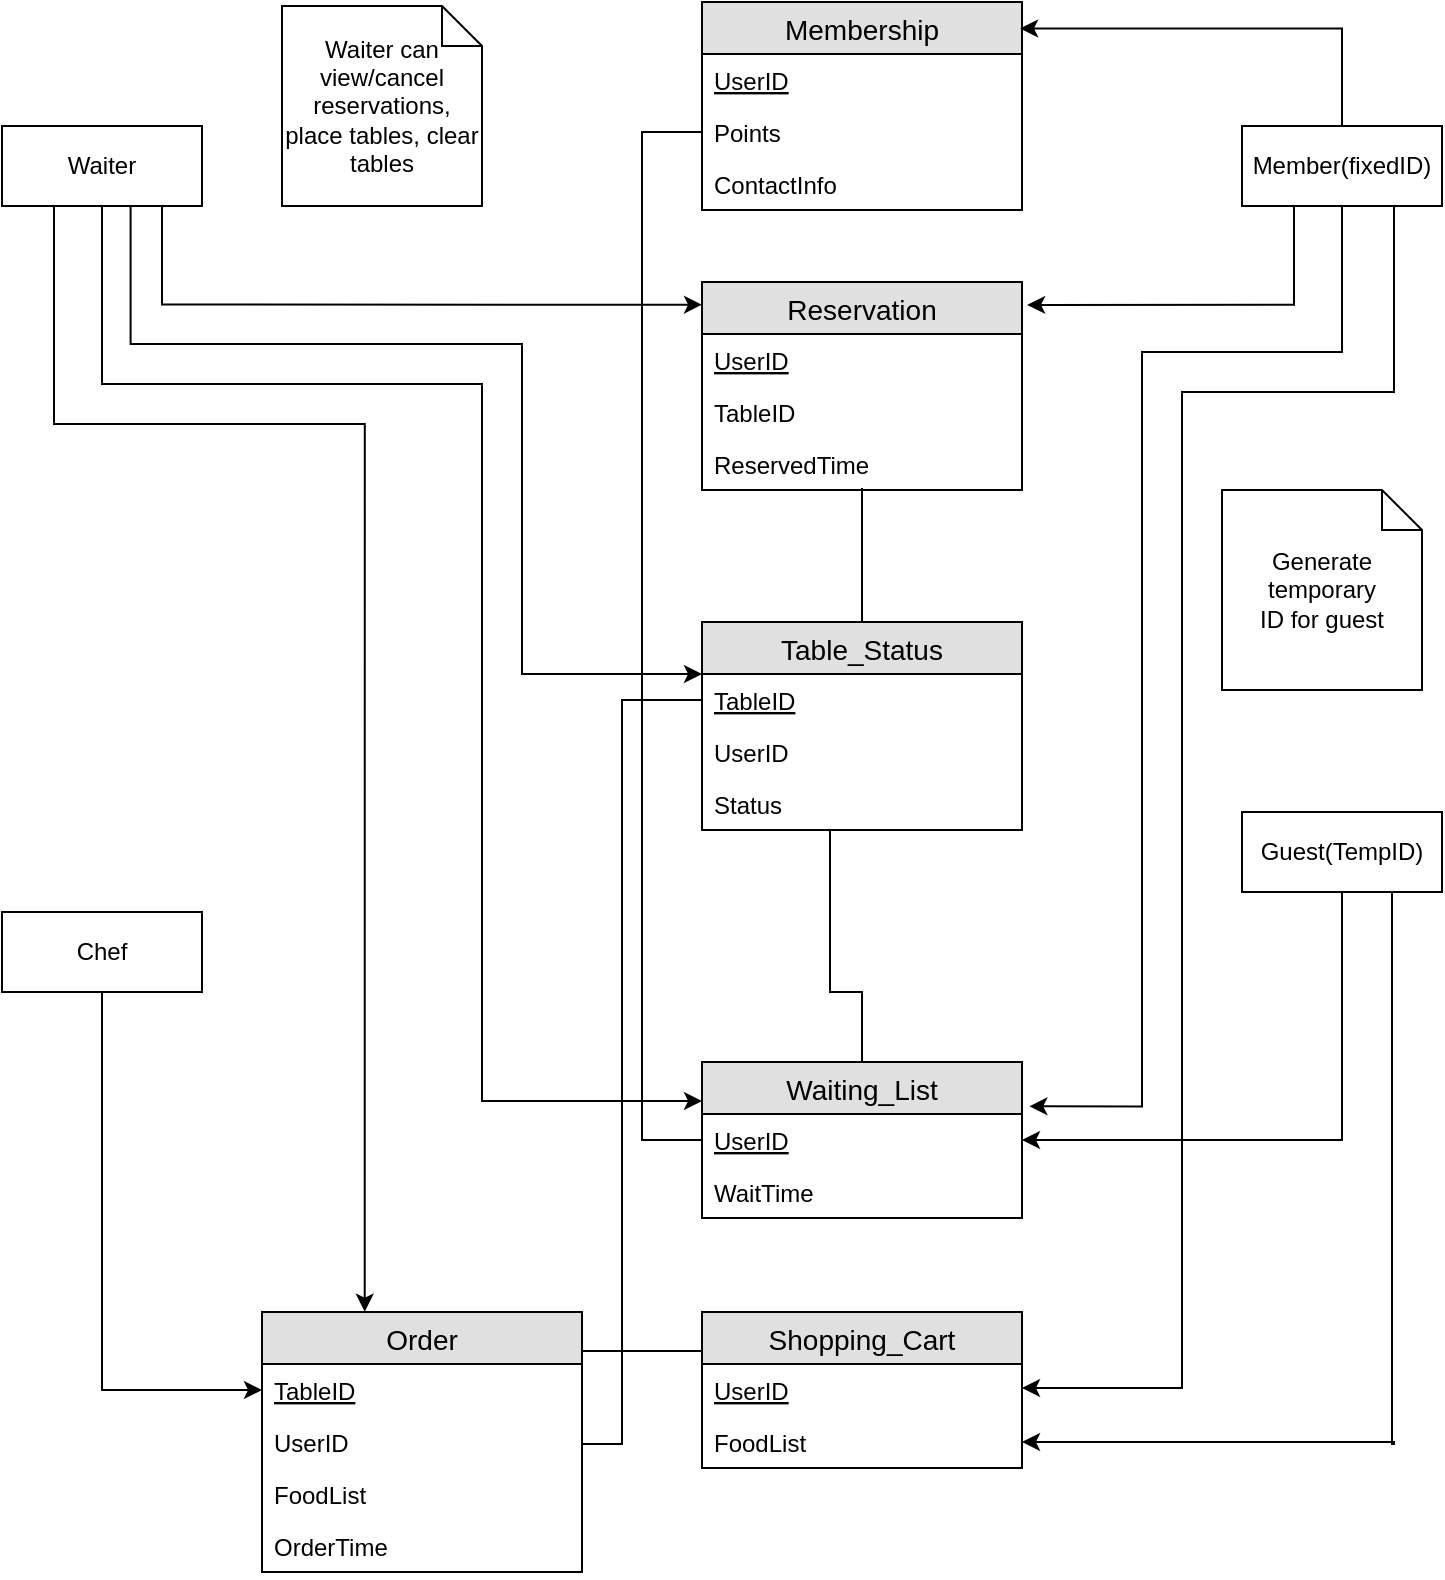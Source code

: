 <mxfile version="12.5.5" type="google"><diagram id="C5RBs43oDa-KdzZeNtuy" name="Page-1"><mxGraphModel dx="1108" dy="457" grid="1" gridSize="10" guides="1" tooltips="1" connect="1" arrows="1" fold="1" page="1" pageScale="1" pageWidth="827" pageHeight="1169" math="0" shadow="0"><root><mxCell id="WIyWlLk6GJQsqaUBKTNV-0"/><mxCell id="WIyWlLk6GJQsqaUBKTNV-1" parent="WIyWlLk6GJQsqaUBKTNV-0"/><mxCell id="wDfmNHZZ_WxrGf1CjGCE-0" value="Membership" style="swimlane;fontStyle=0;childLayout=stackLayout;horizontal=1;startSize=26;fillColor=#e0e0e0;horizontalStack=0;resizeParent=1;resizeParentMax=0;resizeLast=0;collapsible=1;marginBottom=0;swimlaneFillColor=#ffffff;align=center;fontSize=14;" parent="WIyWlLk6GJQsqaUBKTNV-1" vertex="1"><mxGeometry x="800" y="75" width="160" height="104" as="geometry"/></mxCell><mxCell id="wDfmNHZZ_WxrGf1CjGCE-1" value="UserID" style="text;strokeColor=none;fillColor=none;spacingLeft=4;spacingRight=4;overflow=hidden;rotatable=0;points=[[0,0.5],[1,0.5]];portConstraint=eastwest;fontSize=12;verticalAlign=middle;fontStyle=4" parent="wDfmNHZZ_WxrGf1CjGCE-0" vertex="1"><mxGeometry y="26" width="160" height="26" as="geometry"/></mxCell><mxCell id="wDfmNHZZ_WxrGf1CjGCE-2" value="Points" style="text;strokeColor=none;fillColor=none;spacingLeft=4;spacingRight=4;overflow=hidden;rotatable=0;points=[[0,0.5],[1,0.5]];portConstraint=eastwest;fontSize=12;" parent="wDfmNHZZ_WxrGf1CjGCE-0" vertex="1"><mxGeometry y="52" width="160" height="26" as="geometry"/></mxCell><mxCell id="wDfmNHZZ_WxrGf1CjGCE-3" value="ContactInfo" style="text;strokeColor=none;fillColor=none;spacingLeft=4;spacingRight=4;overflow=hidden;rotatable=0;points=[[0,0.5],[1,0.5]];portConstraint=eastwest;fontSize=12;" parent="wDfmNHZZ_WxrGf1CjGCE-0" vertex="1"><mxGeometry y="78" width="160" height="26" as="geometry"/></mxCell><mxCell id="wDfmNHZZ_WxrGf1CjGCE-4" value="Reservation" style="swimlane;fontStyle=0;childLayout=stackLayout;horizontal=1;startSize=26;fillColor=#e0e0e0;horizontalStack=0;resizeParent=1;resizeParentMax=0;resizeLast=0;collapsible=1;marginBottom=0;swimlaneFillColor=#ffffff;align=center;fontSize=14;" parent="WIyWlLk6GJQsqaUBKTNV-1" vertex="1"><mxGeometry x="800" y="215" width="160" height="104" as="geometry"><mxRectangle x="800" y="215" width="110" height="26" as="alternateBounds"/></mxGeometry></mxCell><mxCell id="wDfmNHZZ_WxrGf1CjGCE-5" value="UserID" style="text;strokeColor=none;fillColor=none;spacingLeft=4;spacingRight=4;overflow=hidden;rotatable=0;points=[[0,0.5],[1,0.5]];portConstraint=eastwest;fontSize=12;fontStyle=4" parent="wDfmNHZZ_WxrGf1CjGCE-4" vertex="1"><mxGeometry y="26" width="160" height="26" as="geometry"/></mxCell><mxCell id="wDfmNHZZ_WxrGf1CjGCE-6" value="TableID" style="text;strokeColor=none;fillColor=none;spacingLeft=4;spacingRight=4;overflow=hidden;rotatable=0;points=[[0,0.5],[1,0.5]];portConstraint=eastwest;fontSize=12;" parent="wDfmNHZZ_WxrGf1CjGCE-4" vertex="1"><mxGeometry y="52" width="160" height="26" as="geometry"/></mxCell><mxCell id="wDfmNHZZ_WxrGf1CjGCE-7" value="ReservedTime" style="text;strokeColor=none;fillColor=none;spacingLeft=4;spacingRight=4;overflow=hidden;rotatable=0;points=[[0,0.5],[1,0.5]];portConstraint=eastwest;fontSize=12;" parent="wDfmNHZZ_WxrGf1CjGCE-4" vertex="1"><mxGeometry y="78" width="160" height="26" as="geometry"/></mxCell><mxCell id="wDfmNHZZ_WxrGf1CjGCE-64" style="edgeStyle=orthogonalEdgeStyle;rounded=0;orthogonalLoop=1;jettySize=auto;html=1;exitX=0.5;exitY=0;exitDx=0;exitDy=0;endArrow=none;endFill=0;endSize=6;entryX=0.5;entryY=0.962;entryDx=0;entryDy=0;entryPerimeter=0;" parent="WIyWlLk6GJQsqaUBKTNV-1" source="wDfmNHZZ_WxrGf1CjGCE-8" target="wDfmNHZZ_WxrGf1CjGCE-7" edge="1"><mxGeometry relative="1" as="geometry"><Array as="points"><mxPoint x="880" y="346"/><mxPoint x="880" y="346"/></Array><mxPoint x="881" y="330" as="targetPoint"/></mxGeometry></mxCell><mxCell id="wDfmNHZZ_WxrGf1CjGCE-8" value="Table_Status" style="swimlane;fontStyle=0;childLayout=stackLayout;horizontal=1;startSize=26;fillColor=#e0e0e0;horizontalStack=0;resizeParent=1;resizeParentMax=0;resizeLast=0;collapsible=1;marginBottom=0;swimlaneFillColor=#ffffff;align=center;fontSize=14;" parent="WIyWlLk6GJQsqaUBKTNV-1" vertex="1"><mxGeometry x="800" y="385" width="160" height="104" as="geometry"/></mxCell><mxCell id="wDfmNHZZ_WxrGf1CjGCE-9" value="TableID" style="text;strokeColor=none;fillColor=none;spacingLeft=4;spacingRight=4;overflow=hidden;rotatable=0;points=[[0,0.5],[1,0.5]];portConstraint=eastwest;fontSize=12;fontStyle=4" parent="wDfmNHZZ_WxrGf1CjGCE-8" vertex="1"><mxGeometry y="26" width="160" height="26" as="geometry"/></mxCell><mxCell id="wDfmNHZZ_WxrGf1CjGCE-10" value="UserID" style="text;strokeColor=none;fillColor=none;spacingLeft=4;spacingRight=4;overflow=hidden;rotatable=0;points=[[0,0.5],[1,0.5]];portConstraint=eastwest;fontSize=12;" parent="wDfmNHZZ_WxrGf1CjGCE-8" vertex="1"><mxGeometry y="52" width="160" height="26" as="geometry"/></mxCell><mxCell id="Jx5sN8RxoYiZQmy7mjWw-0" value="Status" style="text;strokeColor=none;fillColor=none;spacingLeft=4;spacingRight=4;overflow=hidden;rotatable=0;points=[[0,0.5],[1,0.5]];portConstraint=eastwest;fontSize=12;" vertex="1" parent="wDfmNHZZ_WxrGf1CjGCE-8"><mxGeometry y="78" width="160" height="26" as="geometry"/></mxCell><mxCell id="wDfmNHZZ_WxrGf1CjGCE-63" style="edgeStyle=orthogonalEdgeStyle;rounded=0;orthogonalLoop=1;jettySize=auto;html=1;exitX=0.5;exitY=0;exitDx=0;exitDy=0;entryX=0.4;entryY=1;entryDx=0;entryDy=0;entryPerimeter=0;endArrow=none;endFill=0;endSize=6;" parent="WIyWlLk6GJQsqaUBKTNV-1" source="wDfmNHZZ_WxrGf1CjGCE-12" target="Jx5sN8RxoYiZQmy7mjWw-0" edge="1"><mxGeometry relative="1" as="geometry"><Array as="points"><mxPoint x="880" y="570"/><mxPoint x="864" y="570"/></Array></mxGeometry></mxCell><mxCell id="wDfmNHZZ_WxrGf1CjGCE-12" value="Waiting_List" style="swimlane;fontStyle=0;childLayout=stackLayout;horizontal=1;startSize=26;fillColor=#e0e0e0;horizontalStack=0;resizeParent=1;resizeParentMax=0;resizeLast=0;collapsible=1;marginBottom=0;swimlaneFillColor=#ffffff;align=center;fontSize=14;" parent="WIyWlLk6GJQsqaUBKTNV-1" vertex="1"><mxGeometry x="800" y="605" width="160" height="78" as="geometry"/></mxCell><mxCell id="wDfmNHZZ_WxrGf1CjGCE-13" value="UserID" style="text;strokeColor=none;fillColor=none;spacingLeft=4;spacingRight=4;overflow=hidden;rotatable=0;points=[[0,0.5],[1,0.5]];portConstraint=eastwest;fontSize=12;fontStyle=4" parent="wDfmNHZZ_WxrGf1CjGCE-12" vertex="1"><mxGeometry y="26" width="160" height="26" as="geometry"/></mxCell><mxCell id="wDfmNHZZ_WxrGf1CjGCE-14" value="WaitTime" style="text;strokeColor=none;fillColor=none;spacingLeft=4;spacingRight=4;overflow=hidden;rotatable=0;points=[[0,0.5],[1,0.5]];portConstraint=eastwest;fontSize=12;" parent="wDfmNHZZ_WxrGf1CjGCE-12" vertex="1"><mxGeometry y="52" width="160" height="26" as="geometry"/></mxCell><mxCell id="wDfmNHZZ_WxrGf1CjGCE-16" value="Shopping_Cart" style="swimlane;fontStyle=0;childLayout=stackLayout;horizontal=1;startSize=26;fillColor=#e0e0e0;horizontalStack=0;resizeParent=1;resizeParentMax=0;resizeLast=0;collapsible=1;marginBottom=0;swimlaneFillColor=#ffffff;align=center;fontSize=14;" parent="WIyWlLk6GJQsqaUBKTNV-1" vertex="1"><mxGeometry x="800" y="730" width="160" height="78" as="geometry"/></mxCell><mxCell id="wDfmNHZZ_WxrGf1CjGCE-17" value="UserID" style="text;strokeColor=none;fillColor=none;spacingLeft=4;spacingRight=4;overflow=hidden;rotatable=0;points=[[0,0.5],[1,0.5]];portConstraint=eastwest;fontSize=12;verticalAlign=middle;fontStyle=4" parent="wDfmNHZZ_WxrGf1CjGCE-16" vertex="1"><mxGeometry y="26" width="160" height="26" as="geometry"/></mxCell><mxCell id="wDfmNHZZ_WxrGf1CjGCE-18" value="FoodList" style="text;strokeColor=none;fillColor=none;spacingLeft=4;spacingRight=4;overflow=hidden;rotatable=0;points=[[0,0.5],[1,0.5]];portConstraint=eastwest;fontSize=12;" parent="wDfmNHZZ_WxrGf1CjGCE-16" vertex="1"><mxGeometry y="52" width="160" height="26" as="geometry"/></mxCell><mxCell id="wDfmNHZZ_WxrGf1CjGCE-41" style="edgeStyle=orthogonalEdgeStyle;rounded=0;orthogonalLoop=1;jettySize=auto;html=1;exitX=0.5;exitY=0;exitDx=0;exitDy=0;entryX=0.994;entryY=0.127;entryDx=0;entryDy=0;entryPerimeter=0;" parent="WIyWlLk6GJQsqaUBKTNV-1" source="wDfmNHZZ_WxrGf1CjGCE-26" target="wDfmNHZZ_WxrGf1CjGCE-0" edge="1"><mxGeometry relative="1" as="geometry"/></mxCell><mxCell id="wDfmNHZZ_WxrGf1CjGCE-42" style="edgeStyle=orthogonalEdgeStyle;rounded=0;orthogonalLoop=1;jettySize=auto;html=1;exitX=0.25;exitY=1;exitDx=0;exitDy=0;entryX=1.016;entryY=0.11;entryDx=0;entryDy=0;entryPerimeter=0;" parent="WIyWlLk6GJQsqaUBKTNV-1" source="wDfmNHZZ_WxrGf1CjGCE-26" target="wDfmNHZZ_WxrGf1CjGCE-4" edge="1"><mxGeometry relative="1" as="geometry"><Array as="points"><mxPoint x="1096" y="227"/></Array></mxGeometry></mxCell><mxCell id="wDfmNHZZ_WxrGf1CjGCE-43" style="edgeStyle=orthogonalEdgeStyle;rounded=0;orthogonalLoop=1;jettySize=auto;html=1;exitX=0.5;exitY=1;exitDx=0;exitDy=0;entryX=1.023;entryY=-0.147;entryDx=0;entryDy=0;entryPerimeter=0;" parent="WIyWlLk6GJQsqaUBKTNV-1" source="wDfmNHZZ_WxrGf1CjGCE-26" target="wDfmNHZZ_WxrGf1CjGCE-13" edge="1"><mxGeometry relative="1" as="geometry"><Array as="points"><mxPoint x="1120" y="250"/><mxPoint x="1020" y="250"/><mxPoint x="1020" y="627"/></Array></mxGeometry></mxCell><mxCell id="wDfmNHZZ_WxrGf1CjGCE-50" style="edgeStyle=orthogonalEdgeStyle;rounded=0;orthogonalLoop=1;jettySize=auto;html=1;exitX=0.75;exitY=1;exitDx=0;exitDy=0;" parent="WIyWlLk6GJQsqaUBKTNV-1" source="wDfmNHZZ_WxrGf1CjGCE-26" target="wDfmNHZZ_WxrGf1CjGCE-17" edge="1"><mxGeometry relative="1" as="geometry"><mxPoint x="1280" y="175" as="sourcePoint"/><Array as="points"><mxPoint x="1146" y="270"/><mxPoint x="1040" y="270"/><mxPoint x="1040" y="768"/></Array></mxGeometry></mxCell><mxCell id="wDfmNHZZ_WxrGf1CjGCE-26" value="Member(fixedID)" style="whiteSpace=wrap;html=1;align=center;" parent="WIyWlLk6GJQsqaUBKTNV-1" vertex="1"><mxGeometry x="1070" y="137" width="100" height="40" as="geometry"/></mxCell><mxCell id="wDfmNHZZ_WxrGf1CjGCE-48" style="edgeStyle=orthogonalEdgeStyle;rounded=0;orthogonalLoop=1;jettySize=auto;html=1;exitX=0.75;exitY=1;exitDx=0;exitDy=0;entryX=1;entryY=0.5;entryDx=0;entryDy=0;" parent="WIyWlLk6GJQsqaUBKTNV-1" source="wDfmNHZZ_WxrGf1CjGCE-27" target="wDfmNHZZ_WxrGf1CjGCE-18" edge="1"><mxGeometry relative="1" as="geometry"><Array as="points"><mxPoint x="1146" y="796"/></Array></mxGeometry></mxCell><mxCell id="wDfmNHZZ_WxrGf1CjGCE-57" style="edgeStyle=orthogonalEdgeStyle;rounded=0;orthogonalLoop=1;jettySize=auto;html=1;exitX=0.5;exitY=1;exitDx=0;exitDy=0;entryX=1;entryY=0.5;entryDx=0;entryDy=0;" parent="WIyWlLk6GJQsqaUBKTNV-1" source="wDfmNHZZ_WxrGf1CjGCE-27" target="wDfmNHZZ_WxrGf1CjGCE-13" edge="1"><mxGeometry relative="1" as="geometry"/></mxCell><mxCell id="wDfmNHZZ_WxrGf1CjGCE-27" value="Guest(TempID)" style="whiteSpace=wrap;html=1;align=center;" parent="WIyWlLk6GJQsqaUBKTNV-1" vertex="1"><mxGeometry x="1070" y="480" width="100" height="40" as="geometry"/></mxCell><mxCell id="wDfmNHZZ_WxrGf1CjGCE-40" style="edgeStyle=orthogonalEdgeStyle;rounded=0;orthogonalLoop=1;jettySize=auto;html=1;exitX=0.5;exitY=1;exitDx=0;exitDy=0;entryX=0;entryY=0.5;entryDx=0;entryDy=0;" parent="WIyWlLk6GJQsqaUBKTNV-1" source="wDfmNHZZ_WxrGf1CjGCE-28" target="wDfmNHZZ_WxrGf1CjGCE-21" edge="1"><mxGeometry relative="1" as="geometry"/></mxCell><mxCell id="wDfmNHZZ_WxrGf1CjGCE-28" value="Chef" style="whiteSpace=wrap;html=1;align=center;" parent="WIyWlLk6GJQsqaUBKTNV-1" vertex="1"><mxGeometry x="450" y="530" width="100" height="40" as="geometry"/></mxCell><mxCell id="wDfmNHZZ_WxrGf1CjGCE-35" style="edgeStyle=orthogonalEdgeStyle;rounded=0;orthogonalLoop=1;jettySize=auto;html=1;entryX=0;entryY=0.109;entryDx=0;entryDy=0;entryPerimeter=0;" parent="WIyWlLk6GJQsqaUBKTNV-1" target="wDfmNHZZ_WxrGf1CjGCE-4" edge="1"><mxGeometry relative="1" as="geometry"><mxPoint x="530" y="177" as="sourcePoint"/><mxPoint x="800" y="218" as="targetPoint"/><Array as="points"><mxPoint x="530" y="227"/></Array></mxGeometry></mxCell><mxCell id="wDfmNHZZ_WxrGf1CjGCE-36" style="edgeStyle=orthogonalEdgeStyle;rounded=0;orthogonalLoop=1;jettySize=auto;html=1;entryX=0;entryY=0.25;entryDx=0;entryDy=0;exitX=0.643;exitY=1;exitDx=0;exitDy=0;exitPerimeter=0;" parent="WIyWlLk6GJQsqaUBKTNV-1" source="wDfmNHZZ_WxrGf1CjGCE-29" target="wDfmNHZZ_WxrGf1CjGCE-8" edge="1"><mxGeometry relative="1" as="geometry"><mxPoint x="430" y="179" as="sourcePoint"/><Array as="points"><mxPoint x="514" y="246"/><mxPoint x="710" y="246"/><mxPoint x="710" y="411"/></Array></mxGeometry></mxCell><mxCell id="wDfmNHZZ_WxrGf1CjGCE-37" style="edgeStyle=orthogonalEdgeStyle;rounded=0;orthogonalLoop=1;jettySize=auto;html=1;entryX=0;entryY=0.25;entryDx=0;entryDy=0;exitX=0.5;exitY=1;exitDx=0;exitDy=0;" parent="WIyWlLk6GJQsqaUBKTNV-1" source="wDfmNHZZ_WxrGf1CjGCE-29" target="wDfmNHZZ_WxrGf1CjGCE-12" edge="1"><mxGeometry relative="1" as="geometry"><mxPoint x="390" y="180" as="sourcePoint"/><Array as="points"><mxPoint x="500" y="266"/><mxPoint x="690" y="266"/><mxPoint x="690" y="624"/></Array></mxGeometry></mxCell><mxCell id="wDfmNHZZ_WxrGf1CjGCE-60" style="edgeStyle=orthogonalEdgeStyle;rounded=0;orthogonalLoop=1;jettySize=auto;html=1;exitX=0.25;exitY=1;exitDx=0;exitDy=0;entryX=0.321;entryY=-0.001;entryDx=0;entryDy=0;entryPerimeter=0;" parent="WIyWlLk6GJQsqaUBKTNV-1" source="wDfmNHZZ_WxrGf1CjGCE-29" target="wDfmNHZZ_WxrGf1CjGCE-20" edge="1"><mxGeometry relative="1" as="geometry"><mxPoint x="400" y="179" as="sourcePoint"/><mxPoint x="630" y="720" as="targetPoint"/><Array as="points"><mxPoint x="476" y="286"/><mxPoint x="631" y="286"/></Array></mxGeometry></mxCell><mxCell id="wDfmNHZZ_WxrGf1CjGCE-29" value="Waiter" style="whiteSpace=wrap;html=1;align=center;" parent="WIyWlLk6GJQsqaUBKTNV-1" vertex="1"><mxGeometry x="450" y="137" width="100" height="40" as="geometry"/></mxCell><mxCell id="wDfmNHZZ_WxrGf1CjGCE-61" style="edgeStyle=orthogonalEdgeStyle;rounded=0;orthogonalLoop=1;jettySize=auto;html=1;exitX=1;exitY=0.15;exitDx=0;exitDy=0;entryX=0;entryY=0.25;entryDx=0;entryDy=0;exitPerimeter=0;endSize=6;endArrow=none;endFill=0;" parent="WIyWlLk6GJQsqaUBKTNV-1" source="wDfmNHZZ_WxrGf1CjGCE-20" target="wDfmNHZZ_WxrGf1CjGCE-16" edge="1"><mxGeometry relative="1" as="geometry"/></mxCell><mxCell id="wDfmNHZZ_WxrGf1CjGCE-20" value="Order" style="swimlane;fontStyle=0;childLayout=stackLayout;horizontal=1;startSize=26;fillColor=#e0e0e0;horizontalStack=0;resizeParent=1;resizeParentMax=0;resizeLast=0;collapsible=1;marginBottom=0;swimlaneFillColor=#ffffff;align=center;fontSize=14;" parent="WIyWlLk6GJQsqaUBKTNV-1" vertex="1"><mxGeometry x="580" y="730" width="160" height="130" as="geometry"/></mxCell><mxCell id="wDfmNHZZ_WxrGf1CjGCE-21" value="TableID" style="text;strokeColor=none;fillColor=none;spacingLeft=4;spacingRight=4;overflow=hidden;rotatable=0;points=[[0,0.5],[1,0.5]];portConstraint=eastwest;fontSize=12;fontStyle=4" parent="wDfmNHZZ_WxrGf1CjGCE-20" vertex="1"><mxGeometry y="26" width="160" height="26" as="geometry"/></mxCell><mxCell id="wDfmNHZZ_WxrGf1CjGCE-22" value="UserID" style="text;strokeColor=none;fillColor=none;spacingLeft=4;spacingRight=4;overflow=hidden;rotatable=0;points=[[0,0.5],[1,0.5]];portConstraint=eastwest;fontSize=12;" parent="wDfmNHZZ_WxrGf1CjGCE-20" vertex="1"><mxGeometry y="52" width="160" height="26" as="geometry"/></mxCell><mxCell id="wDfmNHZZ_WxrGf1CjGCE-23" value="FoodList" style="text;strokeColor=none;fillColor=none;spacingLeft=4;spacingRight=4;overflow=hidden;rotatable=0;points=[[0,0.5],[1,0.5]];portConstraint=eastwest;fontSize=12;" parent="wDfmNHZZ_WxrGf1CjGCE-20" vertex="1"><mxGeometry y="78" width="160" height="26" as="geometry"/></mxCell><mxCell id="wDfmNHZZ_WxrGf1CjGCE-24" value="OrderTime" style="text;strokeColor=none;fillColor=none;spacingLeft=4;spacingRight=4;overflow=hidden;rotatable=0;points=[[0,0.5],[1,0.5]];portConstraint=eastwest;fontSize=12;" parent="wDfmNHZZ_WxrGf1CjGCE-20" vertex="1"><mxGeometry y="104" width="160" height="26" as="geometry"/></mxCell><mxCell id="wDfmNHZZ_WxrGf1CjGCE-65" style="edgeStyle=orthogonalEdgeStyle;rounded=0;orthogonalLoop=1;jettySize=auto;html=1;exitX=0;exitY=0.5;exitDx=0;exitDy=0;entryX=0;entryY=0.5;entryDx=0;entryDy=0;endArrow=none;endFill=0;endSize=6;" parent="WIyWlLk6GJQsqaUBKTNV-1" source="wDfmNHZZ_WxrGf1CjGCE-2" target="wDfmNHZZ_WxrGf1CjGCE-13" edge="1"><mxGeometry relative="1" as="geometry"><Array as="points"><mxPoint x="770" y="140"/><mxPoint x="770" y="644"/></Array></mxGeometry></mxCell><mxCell id="wDfmNHZZ_WxrGf1CjGCE-68" style="edgeStyle=orthogonalEdgeStyle;rounded=0;orthogonalLoop=1;jettySize=auto;html=1;exitX=0;exitY=0.5;exitDx=0;exitDy=0;entryX=1;entryY=0.5;entryDx=0;entryDy=0;endArrow=none;endFill=0;endSize=6;" parent="WIyWlLk6GJQsqaUBKTNV-1" source="wDfmNHZZ_WxrGf1CjGCE-9" target="wDfmNHZZ_WxrGf1CjGCE-22" edge="1"><mxGeometry relative="1" as="geometry"><Array as="points"><mxPoint x="760" y="424"/><mxPoint x="760" y="796"/></Array></mxGeometry></mxCell><mxCell id="wDfmNHZZ_WxrGf1CjGCE-69" value="&lt;div&gt;Generate temporary&lt;/div&gt;&lt;div&gt;ID for guest&lt;br&gt;&lt;/div&gt;" style="shape=note;size=20;whiteSpace=wrap;html=1;" parent="WIyWlLk6GJQsqaUBKTNV-1" vertex="1"><mxGeometry x="1060" y="319" width="100" height="100" as="geometry"/></mxCell><mxCell id="wDfmNHZZ_WxrGf1CjGCE-73" value="Waiter can view/cancel reservations, place tables, clear tables" style="shape=note;size=20;whiteSpace=wrap;html=1;" parent="WIyWlLk6GJQsqaUBKTNV-1" vertex="1"><mxGeometry x="590" y="77" width="100" height="100" as="geometry"/></mxCell></root></mxGraphModel></diagram></mxfile>